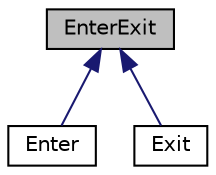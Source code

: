 digraph "EnterExit"
{
 // INTERACTIVE_SVG=YES
 // LATEX_PDF_SIZE
  edge [fontname="Helvetica",fontsize="10",labelfontname="Helvetica",labelfontsize="10"];
  node [fontname="Helvetica",fontsize="10",shape=record];
  Node1 [label="EnterExit",height=0.2,width=0.4,color="black", fillcolor="grey75", style="filled", fontcolor="black",tooltip=" "];
  Node1 -> Node2 [dir="back",color="midnightblue",fontsize="10",style="solid",fontname="Helvetica"];
  Node2 [label="Enter",height=0.2,width=0.4,color="black", fillcolor="white", style="filled",URL="$class_mirage_x_r_1_1_enter.html",tooltip=" "];
  Node1 -> Node3 [dir="back",color="midnightblue",fontsize="10",style="solid",fontname="Helvetica"];
  Node3 [label="Exit",height=0.2,width=0.4,color="black", fillcolor="white", style="filled",URL="$class_mirage_x_r_1_1_exit.html",tooltip=" "];
}
